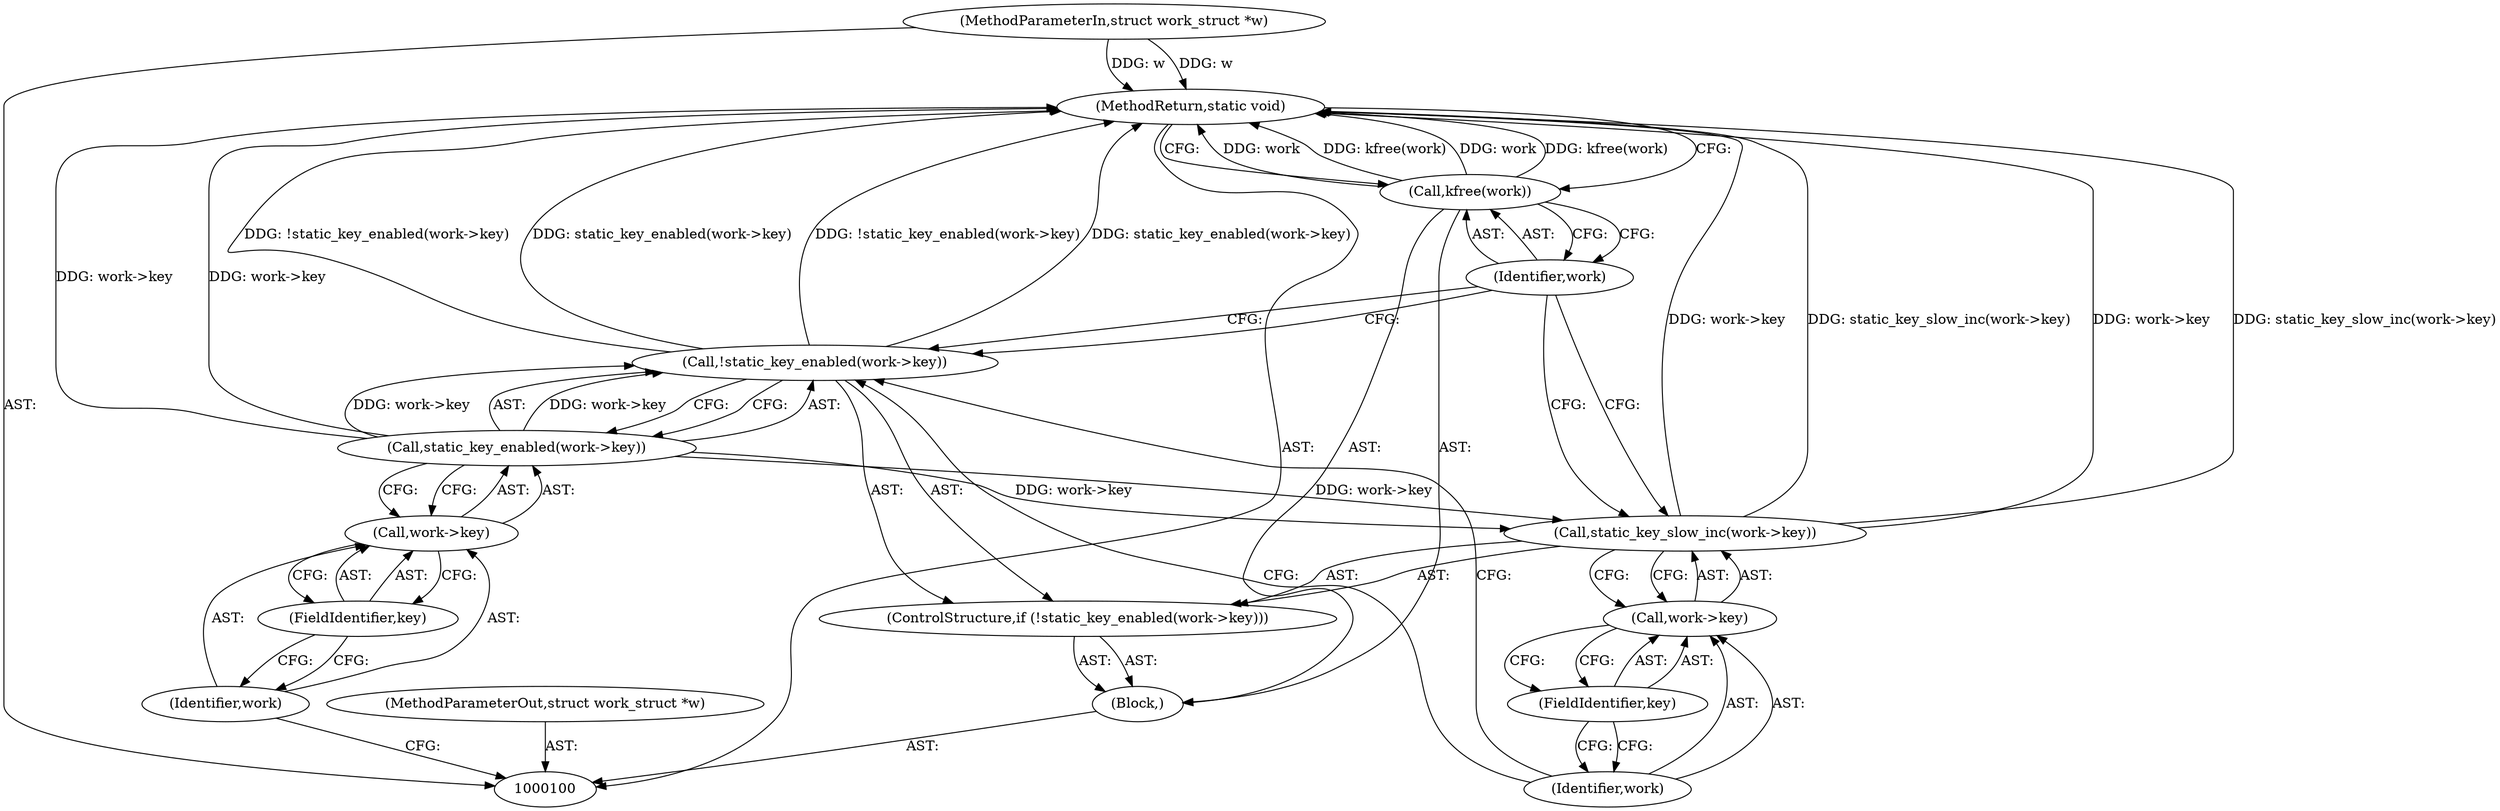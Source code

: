 digraph "1_linux_3d4405226d27b3a215e4d03cfa51f536244e5de7_0" {
"1000115" [label="(MethodReturn,static void)"];
"1000101" [label="(MethodParameterIn,struct work_struct *w)"];
"1000142" [label="(MethodParameterOut,struct work_struct *w)"];
"1000102" [label="(Block,)"];
"1000103" [label="(ControlStructure,if (!static_key_enabled(work->key)))"];
"1000106" [label="(Call,work->key)"];
"1000107" [label="(Identifier,work)"];
"1000108" [label="(FieldIdentifier,key)"];
"1000104" [label="(Call,!static_key_enabled(work->key))"];
"1000105" [label="(Call,static_key_enabled(work->key))"];
"1000109" [label="(Call,static_key_slow_inc(work->key))"];
"1000110" [label="(Call,work->key)"];
"1000111" [label="(Identifier,work)"];
"1000112" [label="(FieldIdentifier,key)"];
"1000113" [label="(Call,kfree(work))"];
"1000114" [label="(Identifier,work)"];
"1000115" -> "1000100"  [label="AST: "];
"1000115" -> "1000113"  [label="CFG: "];
"1000104" -> "1000115"  [label="DDG: !static_key_enabled(work->key)"];
"1000104" -> "1000115"  [label="DDG: static_key_enabled(work->key)"];
"1000113" -> "1000115"  [label="DDG: work"];
"1000113" -> "1000115"  [label="DDG: kfree(work)"];
"1000101" -> "1000115"  [label="DDG: w"];
"1000109" -> "1000115"  [label="DDG: work->key"];
"1000109" -> "1000115"  [label="DDG: static_key_slow_inc(work->key)"];
"1000105" -> "1000115"  [label="DDG: work->key"];
"1000101" -> "1000100"  [label="AST: "];
"1000101" -> "1000115"  [label="DDG: w"];
"1000142" -> "1000100"  [label="AST: "];
"1000102" -> "1000100"  [label="AST: "];
"1000103" -> "1000102"  [label="AST: "];
"1000113" -> "1000102"  [label="AST: "];
"1000103" -> "1000102"  [label="AST: "];
"1000104" -> "1000103"  [label="AST: "];
"1000109" -> "1000103"  [label="AST: "];
"1000106" -> "1000105"  [label="AST: "];
"1000106" -> "1000108"  [label="CFG: "];
"1000107" -> "1000106"  [label="AST: "];
"1000108" -> "1000106"  [label="AST: "];
"1000105" -> "1000106"  [label="CFG: "];
"1000107" -> "1000106"  [label="AST: "];
"1000107" -> "1000100"  [label="CFG: "];
"1000108" -> "1000107"  [label="CFG: "];
"1000108" -> "1000106"  [label="AST: "];
"1000108" -> "1000107"  [label="CFG: "];
"1000106" -> "1000108"  [label="CFG: "];
"1000104" -> "1000103"  [label="AST: "];
"1000104" -> "1000105"  [label="CFG: "];
"1000105" -> "1000104"  [label="AST: "];
"1000111" -> "1000104"  [label="CFG: "];
"1000114" -> "1000104"  [label="CFG: "];
"1000104" -> "1000115"  [label="DDG: !static_key_enabled(work->key)"];
"1000104" -> "1000115"  [label="DDG: static_key_enabled(work->key)"];
"1000105" -> "1000104"  [label="DDG: work->key"];
"1000105" -> "1000104"  [label="AST: "];
"1000105" -> "1000106"  [label="CFG: "];
"1000106" -> "1000105"  [label="AST: "];
"1000104" -> "1000105"  [label="CFG: "];
"1000105" -> "1000115"  [label="DDG: work->key"];
"1000105" -> "1000104"  [label="DDG: work->key"];
"1000105" -> "1000109"  [label="DDG: work->key"];
"1000109" -> "1000103"  [label="AST: "];
"1000109" -> "1000110"  [label="CFG: "];
"1000110" -> "1000109"  [label="AST: "];
"1000114" -> "1000109"  [label="CFG: "];
"1000109" -> "1000115"  [label="DDG: work->key"];
"1000109" -> "1000115"  [label="DDG: static_key_slow_inc(work->key)"];
"1000105" -> "1000109"  [label="DDG: work->key"];
"1000110" -> "1000109"  [label="AST: "];
"1000110" -> "1000112"  [label="CFG: "];
"1000111" -> "1000110"  [label="AST: "];
"1000112" -> "1000110"  [label="AST: "];
"1000109" -> "1000110"  [label="CFG: "];
"1000111" -> "1000110"  [label="AST: "];
"1000111" -> "1000104"  [label="CFG: "];
"1000112" -> "1000111"  [label="CFG: "];
"1000112" -> "1000110"  [label="AST: "];
"1000112" -> "1000111"  [label="CFG: "];
"1000110" -> "1000112"  [label="CFG: "];
"1000113" -> "1000102"  [label="AST: "];
"1000113" -> "1000114"  [label="CFG: "];
"1000114" -> "1000113"  [label="AST: "];
"1000115" -> "1000113"  [label="CFG: "];
"1000113" -> "1000115"  [label="DDG: work"];
"1000113" -> "1000115"  [label="DDG: kfree(work)"];
"1000114" -> "1000113"  [label="AST: "];
"1000114" -> "1000109"  [label="CFG: "];
"1000114" -> "1000104"  [label="CFG: "];
"1000113" -> "1000114"  [label="CFG: "];
}
